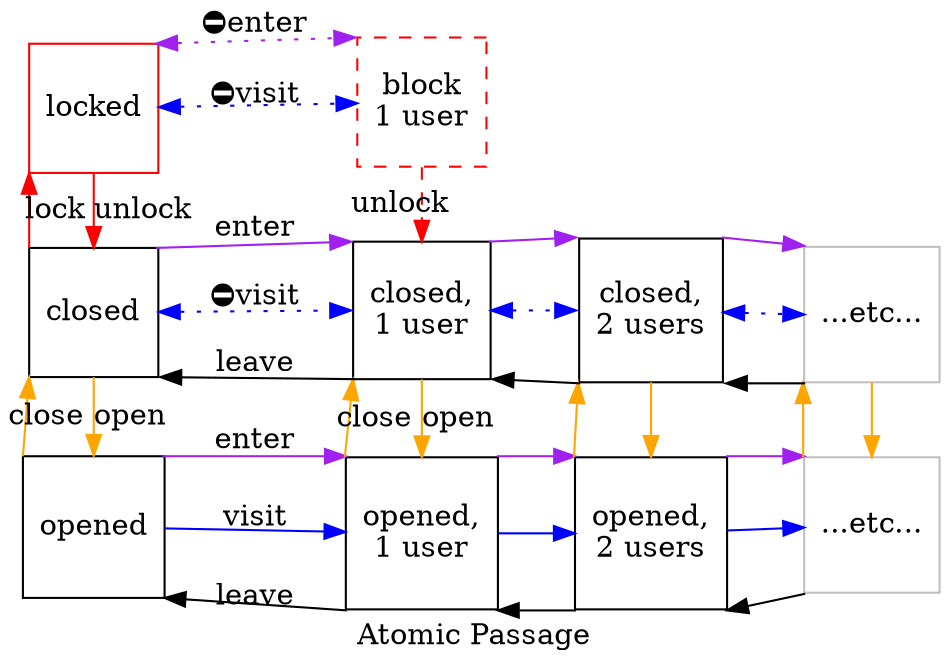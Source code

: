 digraph G {
    
    concentrate=false;
    splines=false;

    label="Atomic Passage"

    rankdir=LR

    subgraph pop_0
    {
        rank=same;
        rankdir=TB;
        opened     [label="opened", shape="square"]
        closed   [label="closed", shape="square"]
        locked   [label="locked", shape="square" color=red]
    }
    subgraph pop_1
    {
        rank=same;
        rankdir=TB;
        opened_1   [label="opened,\n1 user", shape="square"]
        closed_1 [label="closed,\n1 user", shape="square"]
        locked_1 [label="block\n1 user", shape="square", style=dashed color=red]
    }
    subgraph pop_2
    {
        rank=same;
        rankdir=TB;
        opened_2   [label="opened,\n2 users", shape="square"]
        closed_2 [label="closed,\n2 users", shape="square"]
    }
    subgraph pop_N
    {
        rank=same;
        rankdir=TB;
        opened_N [label="...etc...", shape="square" color=gray]
        closed_N [label="...etc...", shape="square" color=gray]
    }

    opened:nw   -> closed:sw  [label="close" color=orange]
    opened_1:nw -> closed_1:sw[label="close" color=orange]
    opened_2:nw -> closed_2:sw[label="" color=orange]
    opened_N:nw -> closed_N:sw[label="" color=orange]
    closed   -> opened  [label="open"  color=orange]
    closed_1 -> opened_1[label="open"  color=orange]
    closed_2 -> opened_2[label=""  color=orange]
    closed_N -> opened_N[label=""  color=orange]
    
    locked -> locked_1:W [dir=both, label="⛔visit" color=blue, style=dotted]
    locked:ne -> locked_1:nw [dir=both, label="⛔enter" color=purple, style=dotted]

    /*closed:w -> closed  [label="visit\n(fail)" color=blue style=dashed]*/
    closed_1:sw -> closed  :se[label="leave"]
    closed_2:sw -> closed_1:se
    closed_N:sw -> closed_2:se
    closed   -> closed_1:w[label="⛔visit" dir=both, color=blue, style=dotted]
    closed_1 -> closed_2:w[dir=both, color=blue, style=dotted]
    closed_2 -> closed_N:w[dir=both, color=blue, style=dotted]
    closed:ne   -> closed_1:nw[color=purple, label="enter"]
    closed_1:ne -> closed_2:nw[color=purple]
    closed_2:ne -> closed_N:nw[color=purple]

    opened_1:sw -> opened  :se[label="leave"]
    opened_2:sw -> opened_1:se
    opened_N:sw -> opened_2:se
    opened   -> opened_1[color=blue, label="visit"]
    opened_1 -> opened_2[color=blue]
    opened_2 -> opened_N[color=blue]
    opened:ne   -> opened_1:nw[color=purple, label="enter"]
    opened_1:ne -> opened_2:nw[color=purple]
    opened_2:ne -> opened_N:nw[color=purple]

    closed:nw -> locked:sw[label="lock" color=red]
   /* closed_1:ne -> closed_1[label="lock\n(fail)" color=red style=dashed]
    opened:w -> opened[label="lock\n(fail)" color=red style=dashed]
    opened_1:ne -> opened_1[label="lock\n(fail)" color=red style=dashed]*/

    locked   -> closed[label="unlock" color=red]
    locked_1 -> closed_1[label="unlock" color=red, style=dashed]

}